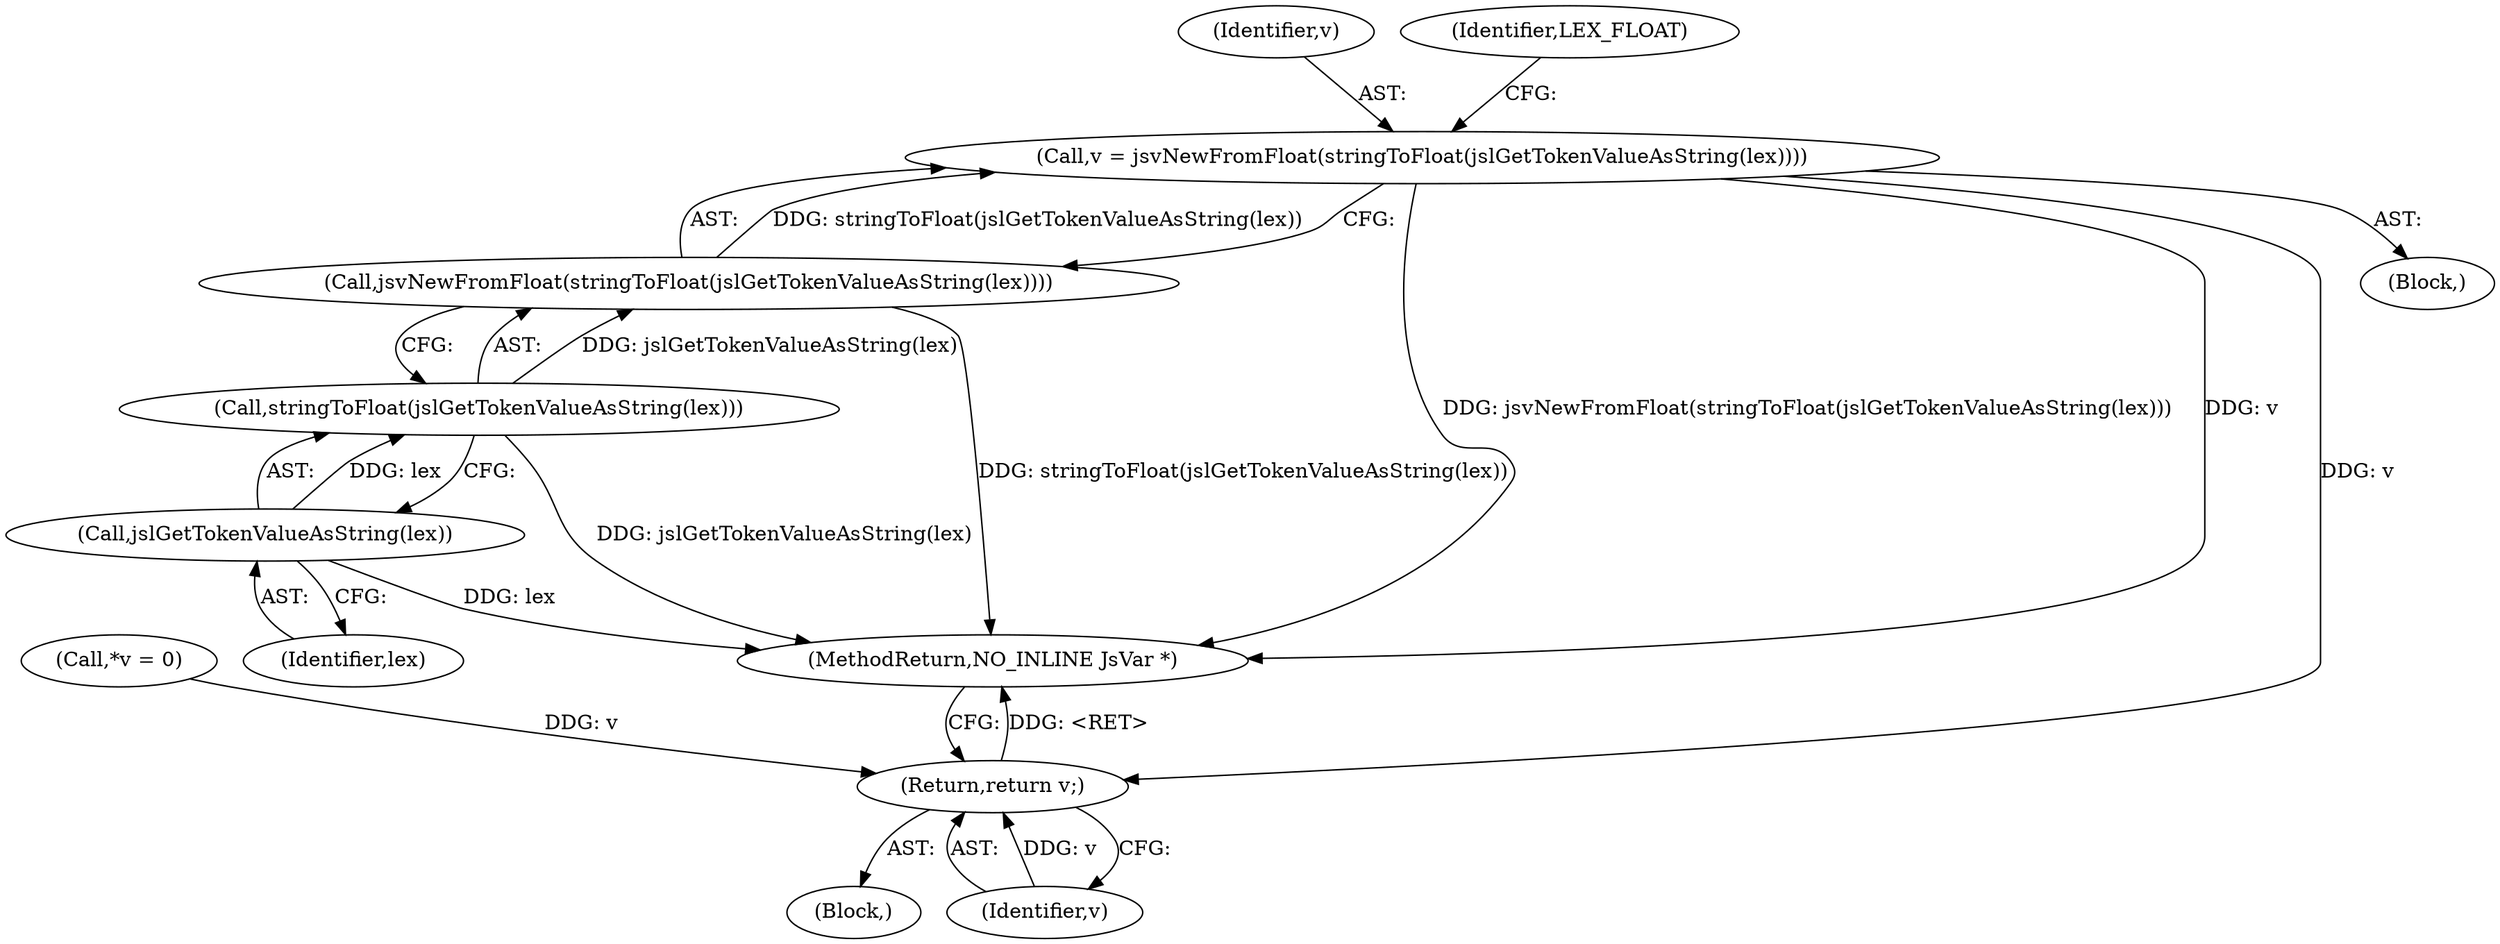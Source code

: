 digraph "0_Espruino_bf4416ab9129ee3afd56739ea4e3cd0da5484b6b_1@pointer" {
"1000212" [label="(Call,v = jsvNewFromFloat(stringToFloat(jslGetTokenValueAsString(lex))))"];
"1000214" [label="(Call,jsvNewFromFloat(stringToFloat(jslGetTokenValueAsString(lex))))"];
"1000215" [label="(Call,stringToFloat(jslGetTokenValueAsString(lex)))"];
"1000216" [label="(Call,jslGetTokenValueAsString(lex))"];
"1000220" [label="(Return,return v;)"];
"1000204" [label="(Block,)"];
"1000213" [label="(Identifier,v)"];
"1000212" [label="(Call,v = jsvNewFromFloat(stringToFloat(jslGetTokenValueAsString(lex))))"];
"1000216" [label="(Call,jslGetTokenValueAsString(lex))"];
"1000619" [label="(MethodReturn,NO_INLINE JsVar *)"];
"1000217" [label="(Identifier,lex)"];
"1000221" [label="(Identifier,v)"];
"1000219" [label="(Identifier,LEX_FLOAT)"];
"1000220" [label="(Return,return v;)"];
"1000211" [label="(Block,)"];
"1000215" [label="(Call,stringToFloat(jslGetTokenValueAsString(lex)))"];
"1000206" [label="(Call,*v = 0)"];
"1000214" [label="(Call,jsvNewFromFloat(stringToFloat(jslGetTokenValueAsString(lex))))"];
"1000212" -> "1000211"  [label="AST: "];
"1000212" -> "1000214"  [label="CFG: "];
"1000213" -> "1000212"  [label="AST: "];
"1000214" -> "1000212"  [label="AST: "];
"1000219" -> "1000212"  [label="CFG: "];
"1000212" -> "1000619"  [label="DDG: jsvNewFromFloat(stringToFloat(jslGetTokenValueAsString(lex)))"];
"1000212" -> "1000619"  [label="DDG: v"];
"1000214" -> "1000212"  [label="DDG: stringToFloat(jslGetTokenValueAsString(lex))"];
"1000212" -> "1000220"  [label="DDG: v"];
"1000214" -> "1000215"  [label="CFG: "];
"1000215" -> "1000214"  [label="AST: "];
"1000214" -> "1000619"  [label="DDG: stringToFloat(jslGetTokenValueAsString(lex))"];
"1000215" -> "1000214"  [label="DDG: jslGetTokenValueAsString(lex)"];
"1000215" -> "1000216"  [label="CFG: "];
"1000216" -> "1000215"  [label="AST: "];
"1000215" -> "1000619"  [label="DDG: jslGetTokenValueAsString(lex)"];
"1000216" -> "1000215"  [label="DDG: lex"];
"1000216" -> "1000217"  [label="CFG: "];
"1000217" -> "1000216"  [label="AST: "];
"1000216" -> "1000619"  [label="DDG: lex"];
"1000220" -> "1000204"  [label="AST: "];
"1000220" -> "1000221"  [label="CFG: "];
"1000221" -> "1000220"  [label="AST: "];
"1000619" -> "1000220"  [label="CFG: "];
"1000220" -> "1000619"  [label="DDG: <RET>"];
"1000221" -> "1000220"  [label="DDG: v"];
"1000206" -> "1000220"  [label="DDG: v"];
}
